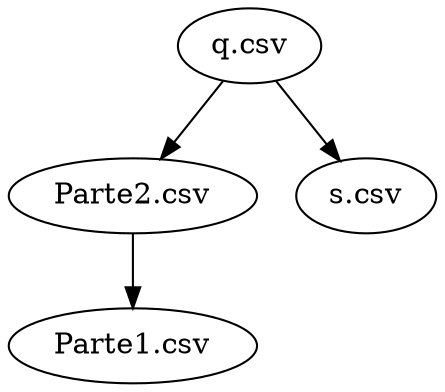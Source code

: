 digraph G {
"q.csv";
"q.csv"->"Parte2.csv";
"q.csv"->"s.csv";
"Parte2.csv";
"Parte2.csv"->"Parte1.csv";
"Parte1.csv";
"s.csv";
}
